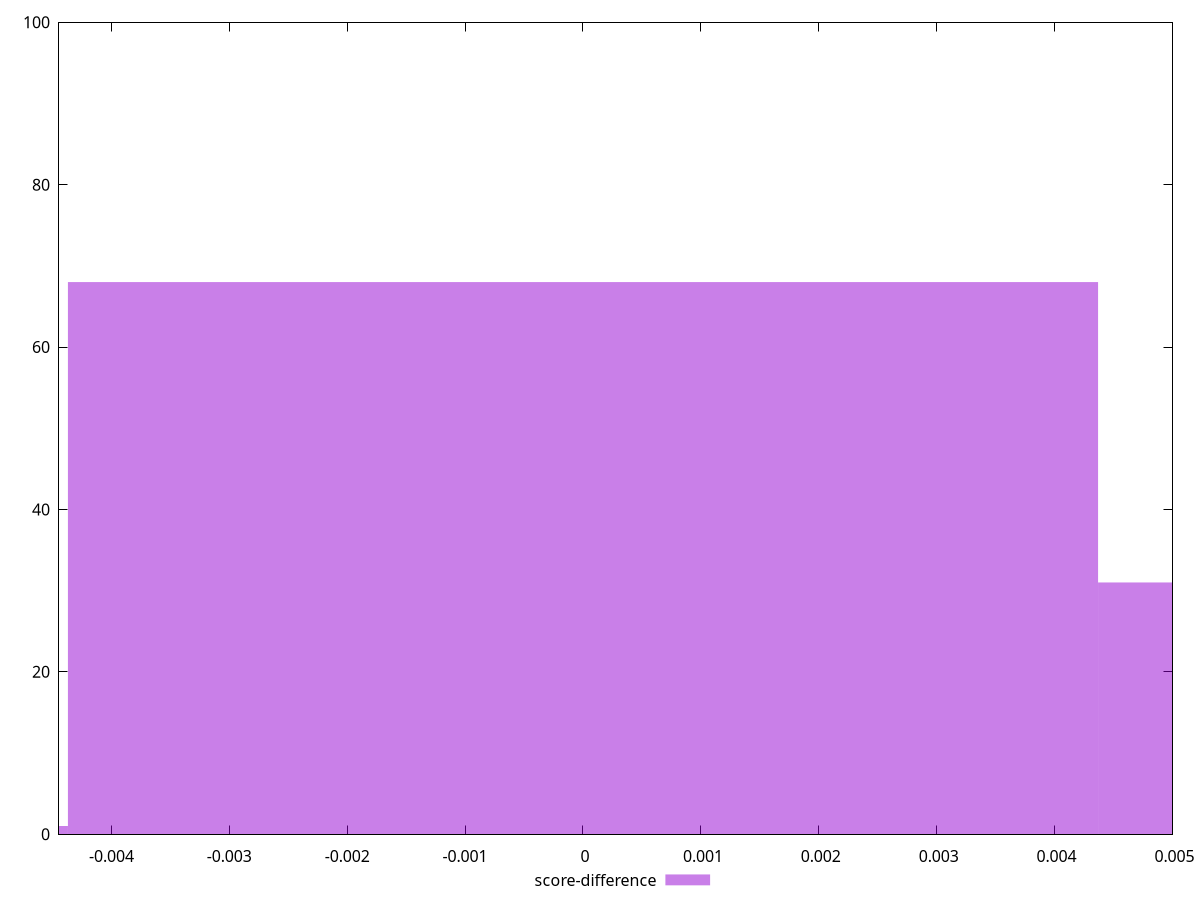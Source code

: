 reset

$scoreDifference <<EOF
0.008737463017822376 31
0 68
-0.008737463017822376 1
EOF

set key outside below
set boxwidth 0.008737463017822376
set xrange [-0.004444444444444473:0.0050000000000000044]
set yrange [0:100]
set trange [0:100]
set style fill transparent solid 0.5 noborder
set terminal svg size 640, 490 enhanced background rgb 'white'
set output "reprap/render-blocking-resources/samples/pages+cached+noexternal+nofonts+nosvg+noimg/score-difference/histogram.svg"

plot $scoreDifference title "score-difference" with boxes

reset
